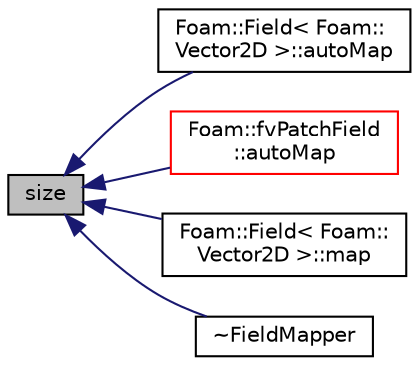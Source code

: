 digraph "size"
{
  bgcolor="transparent";
  edge [fontname="Helvetica",fontsize="10",labelfontname="Helvetica",labelfontsize="10"];
  node [fontname="Helvetica",fontsize="10",shape=record];
  rankdir="LR";
  Node7 [label="size",height=0.2,width=0.4,color="black", fillcolor="grey75", style="filled", fontcolor="black"];
  Node7 -> Node8 [dir="back",color="midnightblue",fontsize="10",style="solid",fontname="Helvetica"];
  Node8 [label="Foam::Field\< Foam::\lVector2D \>::autoMap",height=0.2,width=0.4,color="black",URL="$a27573.html#a4e1ad0c02ab6adecdf8edff203159e4c",tooltip="Map from self. "];
  Node7 -> Node9 [dir="back",color="midnightblue",fontsize="10",style="solid",fontname="Helvetica"];
  Node9 [label="Foam::fvPatchField\l::autoMap",height=0.2,width=0.4,color="red",URL="$a23169.html#a0ab0c43ce90d756c88dd81e3d0a9eef5",tooltip="Map (and resize as needed) from self given a mapping object. "];
  Node7 -> Node20 [dir="back",color="midnightblue",fontsize="10",style="solid",fontname="Helvetica"];
  Node20 [label="Foam::Field\< Foam::\lVector2D \>::map",height=0.2,width=0.4,color="black",URL="$a27573.html#a37f5e100d55ea3ba5f0671a2cfbb89d3",tooltip="Map from the given field. "];
  Node7 -> Node21 [dir="back",color="midnightblue",fontsize="10",style="solid",fontname="Helvetica"];
  Node21 [label="~FieldMapper",height=0.2,width=0.4,color="black",URL="$a27581.html#a4b989c812c8915f39a8387bdb0ce7f79",tooltip="Destructor. "];
}
